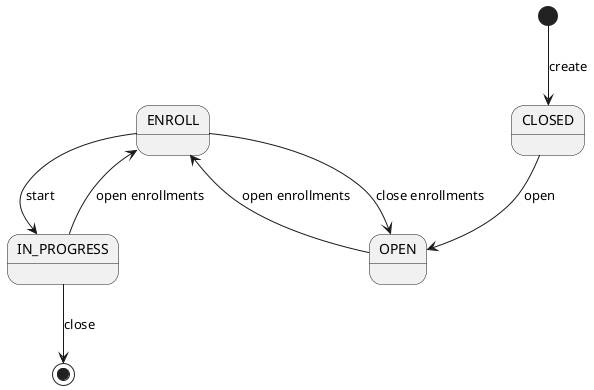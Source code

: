 @startuml US1003_STATE

[*] --> CLOSED : create

CLOSED --> OPEN : open
OPEN --> ENROLL : open enrollments
ENROLL -> OPEN : close enrollments
ENROLL --> IN_PROGRESS : start
IN_PROGRESS --> ENROLL : open enrollments
IN_PROGRESS --> [*] : close

@enduml
